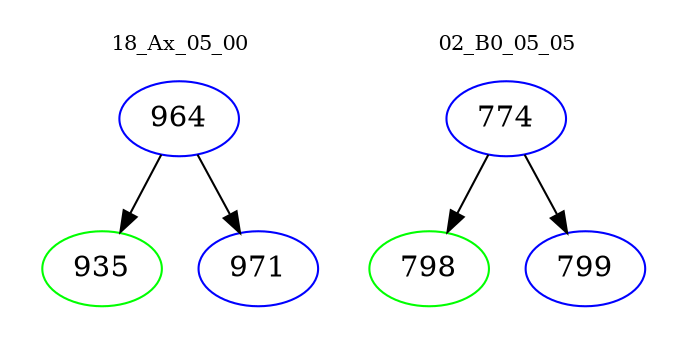 digraph{
subgraph cluster_0 {
color = white
label = "18_Ax_05_00";
fontsize=10;
T0_964 [label="964", color="blue"]
T0_964 -> T0_935 [color="black"]
T0_935 [label="935", color="green"]
T0_964 -> T0_971 [color="black"]
T0_971 [label="971", color="blue"]
}
subgraph cluster_1 {
color = white
label = "02_B0_05_05";
fontsize=10;
T1_774 [label="774", color="blue"]
T1_774 -> T1_798 [color="black"]
T1_798 [label="798", color="green"]
T1_774 -> T1_799 [color="black"]
T1_799 [label="799", color="blue"]
}
}
